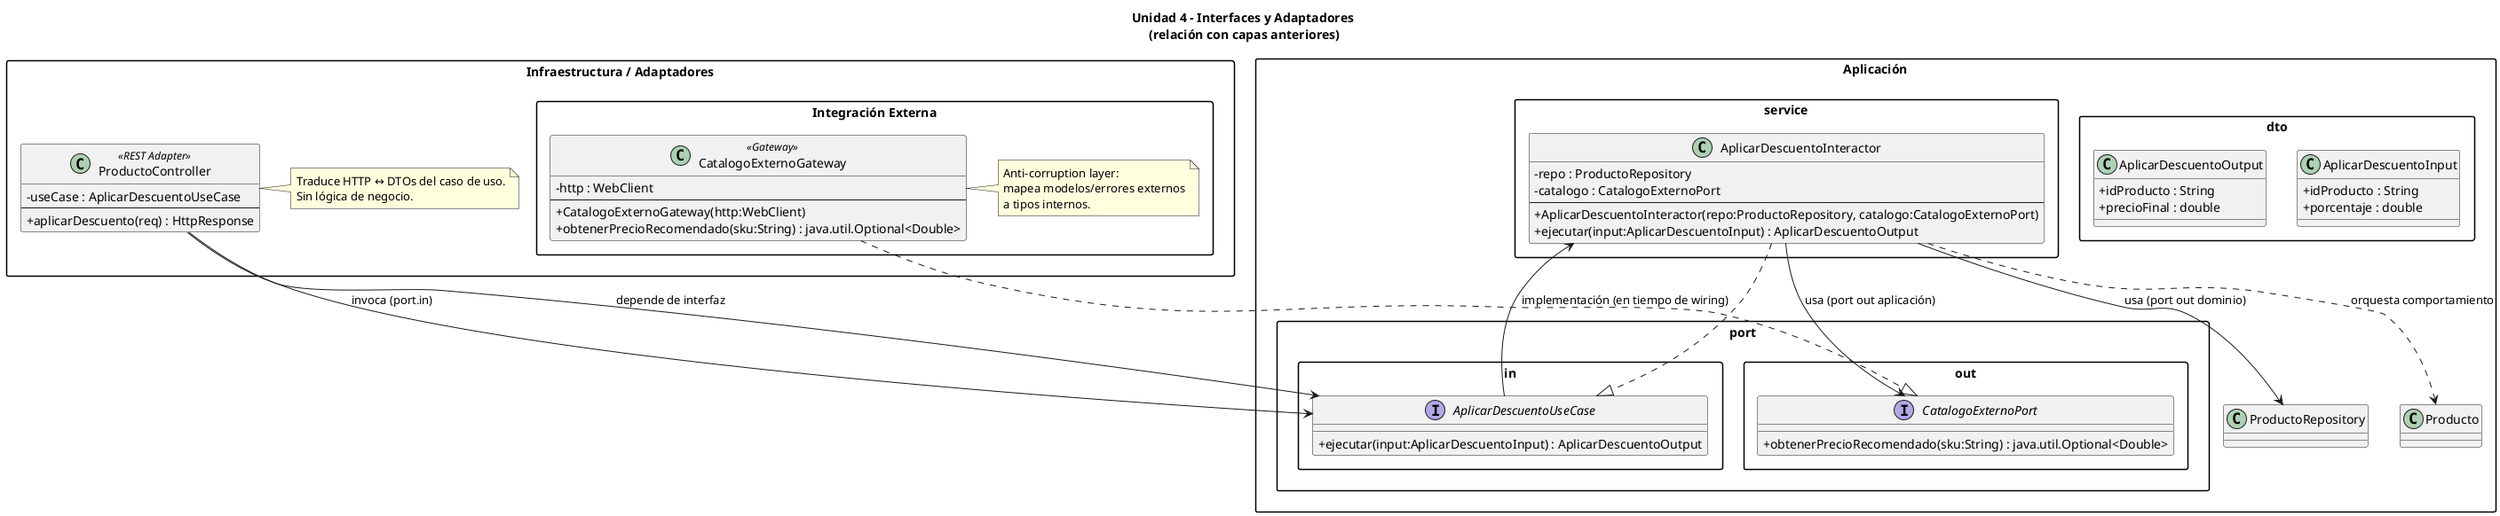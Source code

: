 @startuml
skinparam classAttributeIconSize 0
skinparam packageStyle rectangle
title Unidad 4 – Interfaces y Adaptadores \n(relación con capas anteriores)


' ===================== APLICACIÓN (Unidad 3) =====================
package "Aplicación" {
  package "port.in" {
    interface AplicarDescuentoUseCase {
      + ejecutar(input:AplicarDescuentoInput) : AplicarDescuentoOutput
    }
  }

  package "port.out" {
    interface CatalogoExternoPort {
      + obtenerPrecioRecomendado(sku:String) : java.util.Optional<Double>
    }
  }

  package "dto" {
    class AplicarDescuentoInput {
      + idProducto : String
      + porcentaje : double
    }
    class AplicarDescuentoOutput {
      + idProducto : String
      + precioFinal : double
    }
  }

  package "service" {
    class AplicarDescuentoInteractor {
      - repo : ProductoRepository
      - catalogo : CatalogoExternoPort
      --
      + AplicarDescuentoInteractor(repo:ProductoRepository, catalogo:CatalogoExternoPort)
      + ejecutar(input:AplicarDescuentoInput) : AplicarDescuentoOutput
    }
  }

  AplicarDescuentoInteractor ..|> AplicarDescuentoUseCase
  AplicarDescuentoInteractor --> ProductoRepository : usa (port out dominio)
  AplicarDescuentoInteractor --> CatalogoExternoPort : usa (port out aplicación)
  AplicarDescuentoInteractor ..> Producto : orquesta comportamiento
}

' ===================== INFRAESTRUCTURA – ADAPTADORES (Unidad 4) =====================
package "Infraestructura / Adaptadores" {
  ' ---- Adaptador de Entrada (Controller) ----
  class ProductoController <<REST Adapter>> {
    - useCase : AplicarDescuentoUseCase
    --
    + aplicarDescuento(req) : HttpResponse
  }
  ProductoController --> AplicarDescuentoUseCase : invoca (port.in)

  note right of ProductoController
    Traduce HTTP ↔ DTOs del caso de uso.
    Sin lógica de negocio.
  end note

  ' ---- Gateway externo (HTTP, gRPC, etc.) ----
  package "Integración Externa" {
    class CatalogoExternoGateway <<Gateway>> {
      - http : WebClient
      --
      + CatalogoExternoGateway(http:WebClient)
      + obtenerPrecioRecomendado(sku:String) : java.util.Optional<Double>
    }

    CatalogoExternoGateway ..|> CatalogoExternoPort
    note right of CatalogoExternoGateway
      Anti-corruption layer:
      mapea modelos/errores externos
      a tipos internos.
    end note
  }
}

' ===================== RELACIONES TRANSVERSALES =====================
ProductoController -down-> AplicarDescuentoUseCase : depende de interfaz
AplicarDescuentoUseCase -down-> AplicarDescuentoInteractor : implementación (en tiempo de wiring)

' Visual de dependencias entre capas (no navegables)
' (Controller) -> (UseCase) -> (Ports out) -> (Adapters)
' (Interactor) -> Dominio (Producto/ProductoRepository)
@enduml
